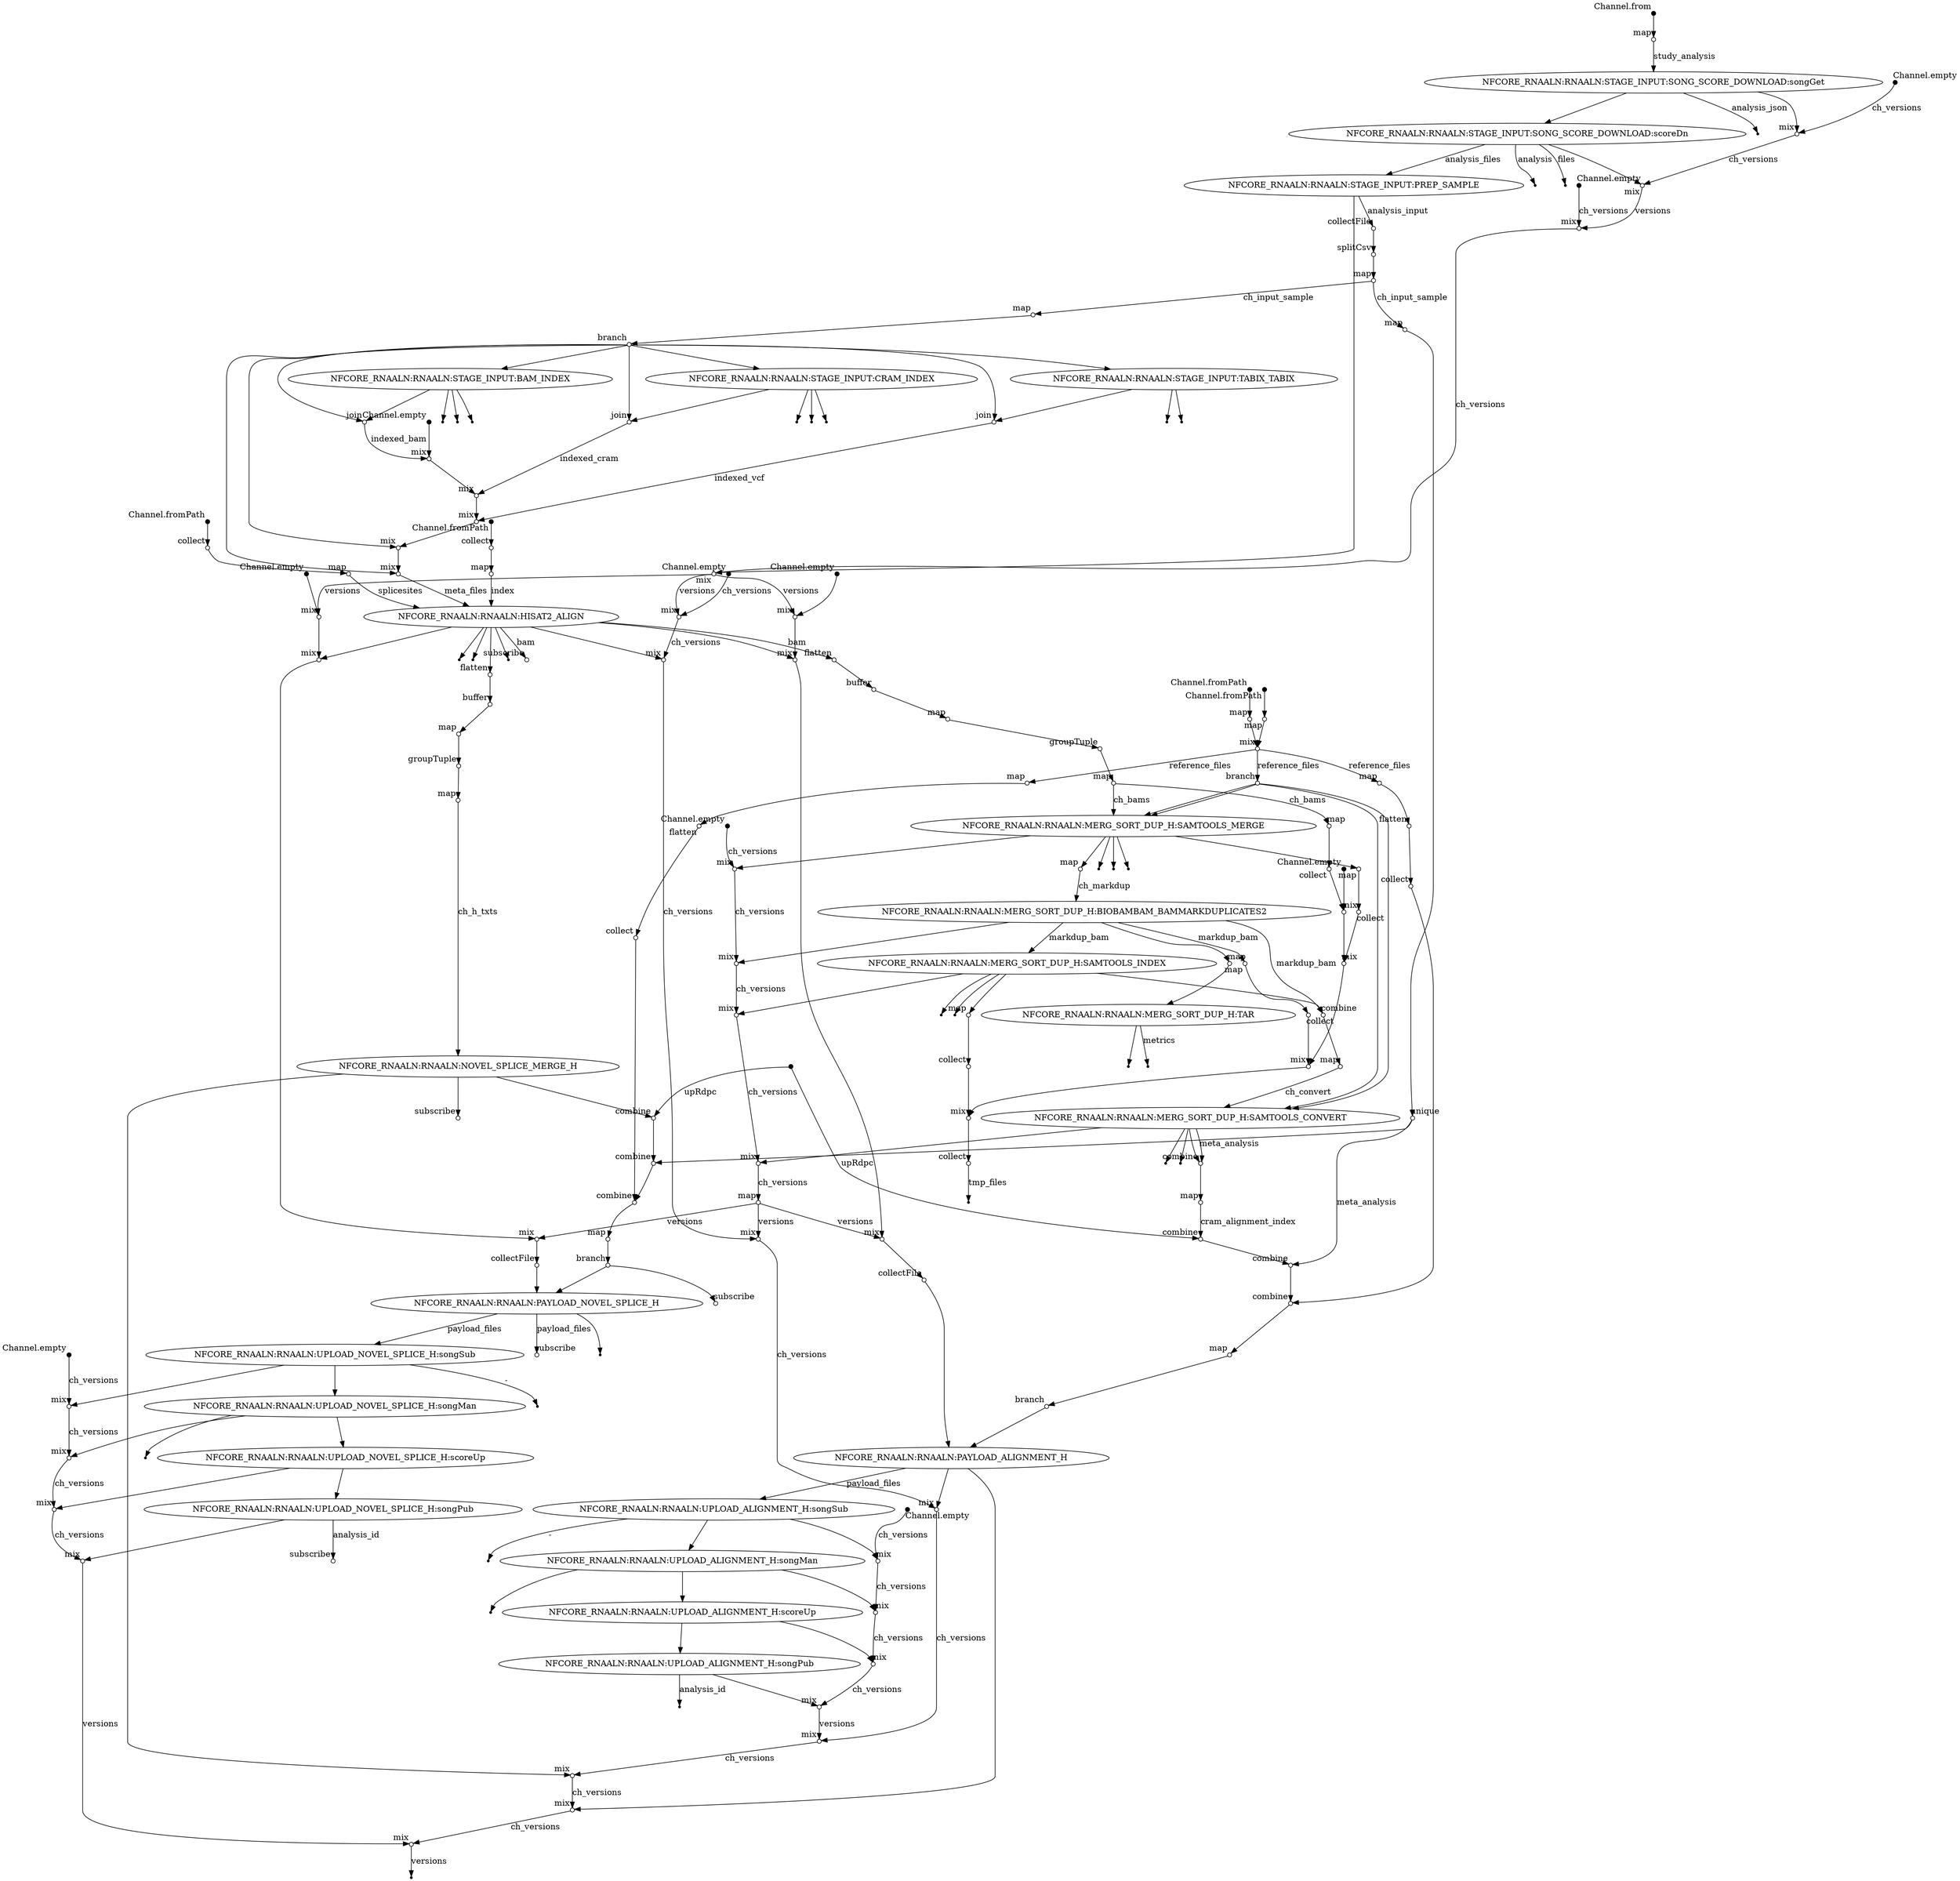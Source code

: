 digraph "flowchart" {
v0 [shape=point,label="",fixedsize=true,width=0.1,xlabel="Channel.empty"];
v42 [shape=circle,label="",fixedsize=true,width=0.1,xlabel="mix"];
v0 -> v42 [label="ch_versions"];

v1 [shape=point,label="",fixedsize=true,width=0.1,xlabel="Channel.empty"];
v12 [shape=circle,label="",fixedsize=true,width=0.1,xlabel="mix"];
v1 -> v12 [label="ch_versions"];

v2 [shape=point,label="",fixedsize=true,width=0.1,xlabel="Channel.from"];
v3 [shape=circle,label="",fixedsize=true,width=0.1,xlabel="map"];
v2 -> v3;

v3 [shape=circle,label="",fixedsize=true,width=0.1,xlabel="map"];
v5 [label="NFCORE_RNAALN:RNAALN:STAGE_INPUT:SONG_SCORE_DOWNLOAD:songGet"];
v3 -> v5 [label="study_analysis"];

v4 [shape=point,label="",fixedsize=true,width=0.1,xlabel="Channel.empty"];
v7 [shape=circle,label="",fixedsize=true,width=0.1,xlabel="mix"];
v4 -> v7 [label="ch_versions"];

v5 [label="NFCORE_RNAALN:RNAALN:STAGE_INPUT:SONG_SCORE_DOWNLOAD:songGet"];
v8 [label="NFCORE_RNAALN:RNAALN:STAGE_INPUT:SONG_SCORE_DOWNLOAD:scoreDn"];
v5 -> v8;

v5 [label="NFCORE_RNAALN:RNAALN:STAGE_INPUT:SONG_SCORE_DOWNLOAD:songGet"];
v6 [shape=point];
v5 -> v6 [label="analysis_json"];

v5 [label="NFCORE_RNAALN:RNAALN:STAGE_INPUT:SONG_SCORE_DOWNLOAD:songGet"];
v7 [shape=circle,label="",fixedsize=true,width=0.1,xlabel="mix"];
v5 -> v7;

v7 [shape=circle,label="",fixedsize=true,width=0.1,xlabel="mix"];
v11 [shape=circle,label="",fixedsize=true,width=0.1,xlabel="mix"];
v7 -> v11 [label="ch_versions"];

v8 [label="NFCORE_RNAALN:RNAALN:STAGE_INPUT:SONG_SCORE_DOWNLOAD:scoreDn"];
v10 [shape=point];
v8 -> v10 [label="analysis"];

v8 [label="NFCORE_RNAALN:RNAALN:STAGE_INPUT:SONG_SCORE_DOWNLOAD:scoreDn"];
v9 [shape=point];
v8 -> v9 [label="files"];

v8 [label="NFCORE_RNAALN:RNAALN:STAGE_INPUT:SONG_SCORE_DOWNLOAD:scoreDn"];
v13 [label="NFCORE_RNAALN:RNAALN:STAGE_INPUT:PREP_SAMPLE"];
v8 -> v13 [label="analysis_files"];

v8 [label="NFCORE_RNAALN:RNAALN:STAGE_INPUT:SONG_SCORE_DOWNLOAD:scoreDn"];
v11 [shape=circle,label="",fixedsize=true,width=0.1,xlabel="mix"];
v8 -> v11;

v11 [shape=circle,label="",fixedsize=true,width=0.1,xlabel="mix"];
v12 [shape=circle,label="",fixedsize=true,width=0.1,xlabel="mix"];
v11 -> v12 [label="versions"];

v12 [shape=circle,label="",fixedsize=true,width=0.1,xlabel="mix"];
v14 [shape=circle,label="",fixedsize=true,width=0.1,xlabel="mix"];
v12 -> v14 [label="ch_versions"];

v13 [label="NFCORE_RNAALN:RNAALN:STAGE_INPUT:PREP_SAMPLE"];
v15 [shape=circle,label="",fixedsize=true,width=0.1,xlabel="collectFile"];
v13 -> v15 [label="analysis_input"];

v13 [label="NFCORE_RNAALN:RNAALN:STAGE_INPUT:PREP_SAMPLE"];
v14 [shape=circle,label="",fixedsize=true,width=0.1,xlabel="mix"];
v13 -> v14;

v14 [shape=circle,label="",fixedsize=true,width=0.1,xlabel="mix"];
v42 [shape=circle,label="",fixedsize=true,width=0.1,xlabel="mix"];
v14 -> v42 [label="versions"];

v15 [shape=circle,label="",fixedsize=true,width=0.1,xlabel="collectFile"];
v16 [shape=circle,label="",fixedsize=true,width=0.1,xlabel="splitCsv"];
v15 -> v16;

v16 [shape=circle,label="",fixedsize=true,width=0.1,xlabel="splitCsv"];
v17 [shape=circle,label="",fixedsize=true,width=0.1,xlabel="map"];
v16 -> v17;

v17 [shape=circle,label="",fixedsize=true,width=0.1,xlabel="map"];
v18 [shape=circle,label="",fixedsize=true,width=0.1,xlabel="map"];
v17 -> v18 [label="ch_input_sample"];

v18 [shape=circle,label="",fixedsize=true,width=0.1,xlabel="map"];
v19 [shape=circle,label="",fixedsize=true,width=0.1,xlabel="branch"];
v18 -> v19;

v19 [shape=circle,label="",fixedsize=true,width=0.1,xlabel="branch"];
v20 [label="NFCORE_RNAALN:RNAALN:STAGE_INPUT:BAM_INDEX"];
v19 -> v20;

v19 [shape=circle,label="",fixedsize=true,width=0.1,xlabel="branch"];
v24 [label="NFCORE_RNAALN:RNAALN:STAGE_INPUT:CRAM_INDEX"];
v19 -> v24;

v19 [shape=circle,label="",fixedsize=true,width=0.1,xlabel="branch"];
v28 [label="NFCORE_RNAALN:RNAALN:STAGE_INPUT:TABIX_TABIX"];
v19 -> v28;

v19 [shape=circle,label="",fixedsize=true,width=0.1,xlabel="branch"];
v38 [shape=circle,label="",fixedsize=true,width=0.1,xlabel="mix"];
v19 -> v38;

v19 [shape=circle,label="",fixedsize=true,width=0.1,xlabel="branch"];
v39 [shape=circle,label="",fixedsize=true,width=0.1,xlabel="mix"];
v19 -> v39;

v20 [label="NFCORE_RNAALN:RNAALN:STAGE_INPUT:BAM_INDEX"];
v31 [shape=circle,label="",fixedsize=true,width=0.1,xlabel="join"];
v20 -> v31;

v20 [label="NFCORE_RNAALN:RNAALN:STAGE_INPUT:BAM_INDEX"];
v23 [shape=point];
v20 -> v23;

v20 [label="NFCORE_RNAALN:RNAALN:STAGE_INPUT:BAM_INDEX"];
v22 [shape=point];
v20 -> v22;

v20 [label="NFCORE_RNAALN:RNAALN:STAGE_INPUT:BAM_INDEX"];
v21 [shape=point];
v20 -> v21;

v24 [label="NFCORE_RNAALN:RNAALN:STAGE_INPUT:CRAM_INDEX"];
v27 [shape=point];
v24 -> v27;

v24 [label="NFCORE_RNAALN:RNAALN:STAGE_INPUT:CRAM_INDEX"];
v26 [shape=point];
v24 -> v26;

v24 [label="NFCORE_RNAALN:RNAALN:STAGE_INPUT:CRAM_INDEX"];
v32 [shape=circle,label="",fixedsize=true,width=0.1,xlabel="join"];
v24 -> v32;

v24 [label="NFCORE_RNAALN:RNAALN:STAGE_INPUT:CRAM_INDEX"];
v25 [shape=point];
v24 -> v25;

v28 [label="NFCORE_RNAALN:RNAALN:STAGE_INPUT:TABIX_TABIX"];
v33 [shape=circle,label="",fixedsize=true,width=0.1,xlabel="join"];
v28 -> v33;

v28 [label="NFCORE_RNAALN:RNAALN:STAGE_INPUT:TABIX_TABIX"];
v30 [shape=point];
v28 -> v30;

v28 [label="NFCORE_RNAALN:RNAALN:STAGE_INPUT:TABIX_TABIX"];
v29 [shape=point];
v28 -> v29;

v19 [shape=circle,label="",fixedsize=true,width=0.1,xlabel="branch"];
v31 [shape=circle,label="",fixedsize=true,width=0.1,xlabel="join"];
v19 -> v31;

v31 [shape=circle,label="",fixedsize=true,width=0.1,xlabel="join"];
v35 [shape=circle,label="",fixedsize=true,width=0.1,xlabel="mix"];
v31 -> v35 [label="indexed_bam"];

v19 [shape=circle,label="",fixedsize=true,width=0.1,xlabel="branch"];
v32 [shape=circle,label="",fixedsize=true,width=0.1,xlabel="join"];
v19 -> v32;

v32 [shape=circle,label="",fixedsize=true,width=0.1,xlabel="join"];
v36 [shape=circle,label="",fixedsize=true,width=0.1,xlabel="mix"];
v32 -> v36 [label="indexed_cram"];

v19 [shape=circle,label="",fixedsize=true,width=0.1,xlabel="branch"];
v33 [shape=circle,label="",fixedsize=true,width=0.1,xlabel="join"];
v19 -> v33;

v33 [shape=circle,label="",fixedsize=true,width=0.1,xlabel="join"];
v37 [shape=circle,label="",fixedsize=true,width=0.1,xlabel="mix"];
v33 -> v37 [label="indexed_vcf"];

v34 [shape=point,label="",fixedsize=true,width=0.1,xlabel="Channel.empty"];
v35 [shape=circle,label="",fixedsize=true,width=0.1,xlabel="mix"];
v34 -> v35;

v35 [shape=circle,label="",fixedsize=true,width=0.1,xlabel="mix"];
v36 [shape=circle,label="",fixedsize=true,width=0.1,xlabel="mix"];
v35 -> v36;

v36 [shape=circle,label="",fixedsize=true,width=0.1,xlabel="mix"];
v37 [shape=circle,label="",fixedsize=true,width=0.1,xlabel="mix"];
v36 -> v37;

v37 [shape=circle,label="",fixedsize=true,width=0.1,xlabel="mix"];
v38 [shape=circle,label="",fixedsize=true,width=0.1,xlabel="mix"];
v37 -> v38;

v38 [shape=circle,label="",fixedsize=true,width=0.1,xlabel="mix"];
v39 [shape=circle,label="",fixedsize=true,width=0.1,xlabel="mix"];
v38 -> v39;

v39 [shape=circle,label="",fixedsize=true,width=0.1,xlabel="mix"];
v54 [label="NFCORE_RNAALN:RNAALN:HISAT2_ALIGN"];
v39 -> v54 [label="meta_files"];

v17 [shape=circle,label="",fixedsize=true,width=0.1,xlabel="map"];
v40 [shape=circle,label="",fixedsize=true,width=0.1,xlabel="map"];
v17 -> v40 [label="ch_input_sample"];

v40 [shape=circle,label="",fixedsize=true,width=0.1,xlabel="map"];
v41 [shape=circle,label="",fixedsize=true,width=0.1,xlabel="unique"];
v40 -> v41;

v41 [shape=circle,label="",fixedsize=true,width=0.1,xlabel="unique"];
v110 [shape=circle,label="",fixedsize=true,width=0.1,xlabel="combine"];
v41 -> v110 [label="meta_analysis"];

v42 [shape=circle,label="",fixedsize=true,width=0.1,xlabel="mix"];
v58 [shape=circle,label="",fixedsize=true,width=0.1,xlabel="mix"];
v42 -> v58 [label="ch_versions"];

v43 [shape=point,label="",fixedsize=true,width=0.1,xlabel="Channel.fromPath"];
v44 [shape=circle,label="",fixedsize=true,width=0.1,xlabel="map"];
v43 -> v44;

v44 [shape=circle,label="",fixedsize=true,width=0.1,xlabel="map"];
v47 [shape=circle,label="",fixedsize=true,width=0.1,xlabel="mix"];
v44 -> v47;

v45 [shape=point,label="",fixedsize=true,width=0.1,xlabel="Channel.fromPath"];
v46 [shape=circle,label="",fixedsize=true,width=0.1,xlabel="map"];
v45 -> v46;

v46 [shape=circle,label="",fixedsize=true,width=0.1,xlabel="map"];
v47 [shape=circle,label="",fixedsize=true,width=0.1,xlabel="mix"];
v46 -> v47;

v47 [shape=circle,label="",fixedsize=true,width=0.1,xlabel="mix"];
v61 [shape=circle,label="",fixedsize=true,width=0.1,xlabel="branch"];
v47 -> v61 [label="reference_files"];

v48 [shape=point,label="",fixedsize=true,width=0.1,xlabel="Channel.fromPath"];
v49 [shape=circle,label="",fixedsize=true,width=0.1,xlabel="collect"];
v48 -> v49;

v49 [shape=circle,label="",fixedsize=true,width=0.1,xlabel="collect"];
v50 [shape=circle,label="",fixedsize=true,width=0.1,xlabel="map"];
v49 -> v50;

v50 [shape=circle,label="",fixedsize=true,width=0.1,xlabel="map"];
v54 [label="NFCORE_RNAALN:RNAALN:HISAT2_ALIGN"];
v50 -> v54 [label="index"];

v51 [shape=point,label="",fixedsize=true,width=0.1,xlabel="Channel.fromPath"];
v52 [shape=circle,label="",fixedsize=true,width=0.1,xlabel="collect"];
v51 -> v52;

v52 [shape=circle,label="",fixedsize=true,width=0.1,xlabel="collect"];
v53 [shape=circle,label="",fixedsize=true,width=0.1,xlabel="map"];
v52 -> v53;

v53 [shape=circle,label="",fixedsize=true,width=0.1,xlabel="map"];
v54 [label="NFCORE_RNAALN:RNAALN:HISAT2_ALIGN"];
v53 -> v54 [label="splicesites"];

v54 [label="NFCORE_RNAALN:RNAALN:HISAT2_ALIGN"];
v59 [shape=circle,label="",fixedsize=true,width=0.1,xlabel="subscribe"];
v54 -> v59 [label="bam"];

v54 [label="NFCORE_RNAALN:RNAALN:HISAT2_ALIGN"];
v57 [shape=point];
v54 -> v57;

v54 [label="NFCORE_RNAALN:RNAALN:HISAT2_ALIGN"];
v56 [shape=point];
v54 -> v56;

v54 [label="NFCORE_RNAALN:RNAALN:HISAT2_ALIGN"];
v55 [shape=point];
v54 -> v55;

v54 [label="NFCORE_RNAALN:RNAALN:HISAT2_ALIGN"];
v137 [shape=circle,label="",fixedsize=true,width=0.1,xlabel="flatten"];
v54 -> v137;

v54 [label="NFCORE_RNAALN:RNAALN:HISAT2_ALIGN"];
v58 [shape=circle,label="",fixedsize=true,width=0.1,xlabel="mix"];
v54 -> v58;

v58 [shape=circle,label="",fixedsize=true,width=0.1,xlabel="mix"];
v107 [shape=circle,label="",fixedsize=true,width=0.1,xlabel="mix"];
v58 -> v107 [label="ch_versions"];

v60 [shape=point,label="",fixedsize=true,width=0.1,xlabel="Channel.empty"];
v71 [shape=circle,label="",fixedsize=true,width=0.1,xlabel="mix"];
v60 -> v71 [label="ch_versions"];

v61 [shape=circle,label="",fixedsize=true,width=0.1,xlabel="branch"];
v67 [label="NFCORE_RNAALN:RNAALN:MERG_SORT_DUP_H:SAMTOOLS_MERGE"];
v61 -> v67;

v61 [shape=circle,label="",fixedsize=true,width=0.1,xlabel="branch"];
v67 [label="NFCORE_RNAALN:RNAALN:MERG_SORT_DUP_H:SAMTOOLS_MERGE"];
v61 -> v67;

v54 [label="NFCORE_RNAALN:RNAALN:HISAT2_ALIGN"];
v62 [shape=circle,label="",fixedsize=true,width=0.1,xlabel="flatten"];
v54 -> v62 [label="bam"];

v62 [shape=circle,label="",fixedsize=true,width=0.1,xlabel="flatten"];
v63 [shape=circle,label="",fixedsize=true,width=0.1,xlabel="buffer"];
v62 -> v63;

v63 [shape=circle,label="",fixedsize=true,width=0.1,xlabel="buffer"];
v64 [shape=circle,label="",fixedsize=true,width=0.1,xlabel="map"];
v63 -> v64;

v64 [shape=circle,label="",fixedsize=true,width=0.1,xlabel="map"];
v65 [shape=circle,label="",fixedsize=true,width=0.1,xlabel="groupTuple"];
v64 -> v65;

v65 [shape=circle,label="",fixedsize=true,width=0.1,xlabel="groupTuple"];
v66 [shape=circle,label="",fixedsize=true,width=0.1,xlabel="map"];
v65 -> v66;

v66 [shape=circle,label="",fixedsize=true,width=0.1,xlabel="map"];
v67 [label="NFCORE_RNAALN:RNAALN:MERG_SORT_DUP_H:SAMTOOLS_MERGE"];
v66 -> v67 [label="ch_bams"];

v67 [label="NFCORE_RNAALN:RNAALN:MERG_SORT_DUP_H:SAMTOOLS_MERGE"];
v72 [shape=circle,label="",fixedsize=true,width=0.1,xlabel="map"];
v67 -> v72;

v67 [label="NFCORE_RNAALN:RNAALN:MERG_SORT_DUP_H:SAMTOOLS_MERGE"];
v70 [shape=point];
v67 -> v70;

v67 [label="NFCORE_RNAALN:RNAALN:MERG_SORT_DUP_H:SAMTOOLS_MERGE"];
v69 [shape=point];
v67 -> v69;

v67 [label="NFCORE_RNAALN:RNAALN:MERG_SORT_DUP_H:SAMTOOLS_MERGE"];
v68 [shape=point];
v67 -> v68;

v67 [label="NFCORE_RNAALN:RNAALN:MERG_SORT_DUP_H:SAMTOOLS_MERGE"];
v71 [shape=circle,label="",fixedsize=true,width=0.1,xlabel="mix"];
v67 -> v71;

v71 [shape=circle,label="",fixedsize=true,width=0.1,xlabel="mix"];
v74 [shape=circle,label="",fixedsize=true,width=0.1,xlabel="mix"];
v71 -> v74 [label="ch_versions"];

v72 [shape=circle,label="",fixedsize=true,width=0.1,xlabel="map"];
v73 [label="NFCORE_RNAALN:RNAALN:MERG_SORT_DUP_H:BIOBAMBAM_BAMMARKDUPLICATES2"];
v72 -> v73 [label="ch_markdup"];

v73 [label="NFCORE_RNAALN:RNAALN:MERG_SORT_DUP_H:BIOBAMBAM_BAMMARKDUPLICATES2"];
v75 [label="NFCORE_RNAALN:RNAALN:MERG_SORT_DUP_H:SAMTOOLS_INDEX"];
v73 -> v75 [label="markdup_bam"];

v73 [label="NFCORE_RNAALN:RNAALN:MERG_SORT_DUP_H:BIOBAMBAM_BAMMARKDUPLICATES2"];
v87 [shape=circle,label="",fixedsize=true,width=0.1,xlabel="map"];
v73 -> v87;

v73 [label="NFCORE_RNAALN:RNAALN:MERG_SORT_DUP_H:BIOBAMBAM_BAMMARKDUPLICATES2"];
v74 [shape=circle,label="",fixedsize=true,width=0.1,xlabel="mix"];
v73 -> v74;

v74 [shape=circle,label="",fixedsize=true,width=0.1,xlabel="mix"];
v78 [shape=circle,label="",fixedsize=true,width=0.1,xlabel="mix"];
v74 -> v78 [label="ch_versions"];

v75 [label="NFCORE_RNAALN:RNAALN:MERG_SORT_DUP_H:SAMTOOLS_INDEX"];
v79 [shape=circle,label="",fixedsize=true,width=0.1,xlabel="combine"];
v75 -> v79;

v75 [label="NFCORE_RNAALN:RNAALN:MERG_SORT_DUP_H:SAMTOOLS_INDEX"];
v77 [shape=point];
v75 -> v77;

v75 [label="NFCORE_RNAALN:RNAALN:MERG_SORT_DUP_H:SAMTOOLS_INDEX"];
v76 [shape=point];
v75 -> v76;

v75 [label="NFCORE_RNAALN:RNAALN:MERG_SORT_DUP_H:SAMTOOLS_INDEX"];
v78 [shape=circle,label="",fixedsize=true,width=0.1,xlabel="mix"];
v75 -> v78;

v78 [shape=circle,label="",fixedsize=true,width=0.1,xlabel="mix"];
v84 [shape=circle,label="",fixedsize=true,width=0.1,xlabel="mix"];
v78 -> v84 [label="ch_versions"];

v73 [label="NFCORE_RNAALN:RNAALN:MERG_SORT_DUP_H:BIOBAMBAM_BAMMARKDUPLICATES2"];
v79 [shape=circle,label="",fixedsize=true,width=0.1,xlabel="combine"];
v73 -> v79 [label="markdup_bam"];

v79 [shape=circle,label="",fixedsize=true,width=0.1,xlabel="combine"];
v80 [shape=circle,label="",fixedsize=true,width=0.1,xlabel="map"];
v79 -> v80;

v80 [shape=circle,label="",fixedsize=true,width=0.1,xlabel="map"];
v81 [label="NFCORE_RNAALN:RNAALN:MERG_SORT_DUP_H:SAMTOOLS_CONVERT"];
v80 -> v81 [label="ch_convert"];

v61 [shape=circle,label="",fixedsize=true,width=0.1,xlabel="branch"];
v81 [label="NFCORE_RNAALN:RNAALN:MERG_SORT_DUP_H:SAMTOOLS_CONVERT"];
v61 -> v81;

v61 [shape=circle,label="",fixedsize=true,width=0.1,xlabel="branch"];
v81 [label="NFCORE_RNAALN:RNAALN:MERG_SORT_DUP_H:SAMTOOLS_CONVERT"];
v61 -> v81;

v81 [label="NFCORE_RNAALN:RNAALN:MERG_SORT_DUP_H:SAMTOOLS_CONVERT"];
v83 [shape=point];
v81 -> v83;

v81 [label="NFCORE_RNAALN:RNAALN:MERG_SORT_DUP_H:SAMTOOLS_CONVERT"];
v85 [shape=circle,label="",fixedsize=true,width=0.1,xlabel="combine"];
v81 -> v85;

v81 [label="NFCORE_RNAALN:RNAALN:MERG_SORT_DUP_H:SAMTOOLS_CONVERT"];
v82 [shape=point];
v81 -> v82;

v81 [label="NFCORE_RNAALN:RNAALN:MERG_SORT_DUP_H:SAMTOOLS_CONVERT"];
v85 [shape=circle,label="",fixedsize=true,width=0.1,xlabel="combine"];
v81 -> v85;

v81 [label="NFCORE_RNAALN:RNAALN:MERG_SORT_DUP_H:SAMTOOLS_CONVERT"];
v84 [shape=circle,label="",fixedsize=true,width=0.1,xlabel="mix"];
v81 -> v84;

v84 [shape=circle,label="",fixedsize=true,width=0.1,xlabel="mix"];
v106 [shape=circle,label="",fixedsize=true,width=0.1,xlabel="map"];
v84 -> v106 [label="ch_versions"];

v85 [shape=circle,label="",fixedsize=true,width=0.1,xlabel="combine"];
v86 [shape=circle,label="",fixedsize=true,width=0.1,xlabel="map"];
v85 -> v86;

v86 [shape=circle,label="",fixedsize=true,width=0.1,xlabel="map"];
v109 [shape=circle,label="",fixedsize=true,width=0.1,xlabel="combine"];
v86 -> v109 [label="cram_alignment_index"];

v87 [shape=circle,label="",fixedsize=true,width=0.1,xlabel="map"];
v88 [label="NFCORE_RNAALN:RNAALN:MERG_SORT_DUP_H:TAR"];
v87 -> v88;

v88 [label="NFCORE_RNAALN:RNAALN:MERG_SORT_DUP_H:TAR"];
v90 [shape=point];
v88 -> v90 [label="metrics"];

v88 [label="NFCORE_RNAALN:RNAALN:MERG_SORT_DUP_H:TAR"];
v89 [shape=point];
v88 -> v89;

v91 [shape=point,label="",fixedsize=true,width=0.1,xlabel="Channel.empty"];
v94 [shape=circle,label="",fixedsize=true,width=0.1,xlabel="mix"];
v91 -> v94;

v66 [shape=circle,label="",fixedsize=true,width=0.1,xlabel="map"];
v92 [shape=circle,label="",fixedsize=true,width=0.1,xlabel="map"];
v66 -> v92 [label="ch_bams"];

v92 [shape=circle,label="",fixedsize=true,width=0.1,xlabel="map"];
v93 [shape=circle,label="",fixedsize=true,width=0.1,xlabel="collect"];
v92 -> v93;

v93 [shape=circle,label="",fixedsize=true,width=0.1,xlabel="collect"];
v94 [shape=circle,label="",fixedsize=true,width=0.1,xlabel="mix"];
v93 -> v94;

v94 [shape=circle,label="",fixedsize=true,width=0.1,xlabel="mix"];
v97 [shape=circle,label="",fixedsize=true,width=0.1,xlabel="mix"];
v94 -> v97;

v67 [label="NFCORE_RNAALN:RNAALN:MERG_SORT_DUP_H:SAMTOOLS_MERGE"];
v95 [shape=circle,label="",fixedsize=true,width=0.1,xlabel="map"];
v67 -> v95;

v95 [shape=circle,label="",fixedsize=true,width=0.1,xlabel="map"];
v96 [shape=circle,label="",fixedsize=true,width=0.1,xlabel="collect"];
v95 -> v96;

v96 [shape=circle,label="",fixedsize=true,width=0.1,xlabel="collect"];
v97 [shape=circle,label="",fixedsize=true,width=0.1,xlabel="mix"];
v96 -> v97;

v97 [shape=circle,label="",fixedsize=true,width=0.1,xlabel="mix"];
v100 [shape=circle,label="",fixedsize=true,width=0.1,xlabel="mix"];
v97 -> v100;

v73 [label="NFCORE_RNAALN:RNAALN:MERG_SORT_DUP_H:BIOBAMBAM_BAMMARKDUPLICATES2"];
v98 [shape=circle,label="",fixedsize=true,width=0.1,xlabel="map"];
v73 -> v98 [label="markdup_bam"];

v98 [shape=circle,label="",fixedsize=true,width=0.1,xlabel="map"];
v99 [shape=circle,label="",fixedsize=true,width=0.1,xlabel="collect"];
v98 -> v99;

v99 [shape=circle,label="",fixedsize=true,width=0.1,xlabel="collect"];
v100 [shape=circle,label="",fixedsize=true,width=0.1,xlabel="mix"];
v99 -> v100;

v100 [shape=circle,label="",fixedsize=true,width=0.1,xlabel="mix"];
v103 [shape=circle,label="",fixedsize=true,width=0.1,xlabel="mix"];
v100 -> v103;

v75 [label="NFCORE_RNAALN:RNAALN:MERG_SORT_DUP_H:SAMTOOLS_INDEX"];
v101 [shape=circle,label="",fixedsize=true,width=0.1,xlabel="map"];
v75 -> v101;

v101 [shape=circle,label="",fixedsize=true,width=0.1,xlabel="map"];
v102 [shape=circle,label="",fixedsize=true,width=0.1,xlabel="collect"];
v101 -> v102;

v102 [shape=circle,label="",fixedsize=true,width=0.1,xlabel="collect"];
v103 [shape=circle,label="",fixedsize=true,width=0.1,xlabel="mix"];
v102 -> v103;

v103 [shape=circle,label="",fixedsize=true,width=0.1,xlabel="mix"];
v104 [shape=circle,label="",fixedsize=true,width=0.1,xlabel="collect"];
v103 -> v104;

v104 [shape=circle,label="",fixedsize=true,width=0.1,xlabel="collect"];
v105 [shape=point];
v104 -> v105 [label="tmp_files"];

v106 [shape=circle,label="",fixedsize=true,width=0.1,xlabel="map"];
v107 [shape=circle,label="",fixedsize=true,width=0.1,xlabel="mix"];
v106 -> v107 [label="versions"];

v107 [shape=circle,label="",fixedsize=true,width=0.1,xlabel="mix"];
v123 [shape=circle,label="",fixedsize=true,width=0.1,xlabel="mix"];
v107 -> v123 [label="ch_versions"];

v108 [shape=point,label="",fixedsize=true,width=0.1];
v109 [shape=circle,label="",fixedsize=true,width=0.1,xlabel="combine"];
v108 -> v109 [label="upRdpc"];

v109 [shape=circle,label="",fixedsize=true,width=0.1,xlabel="combine"];
v110 [shape=circle,label="",fixedsize=true,width=0.1,xlabel="combine"];
v109 -> v110;

v110 [shape=circle,label="",fixedsize=true,width=0.1,xlabel="combine"];
v114 [shape=circle,label="",fixedsize=true,width=0.1,xlabel="combine"];
v110 -> v114;

v47 [shape=circle,label="",fixedsize=true,width=0.1,xlabel="mix"];
v111 [shape=circle,label="",fixedsize=true,width=0.1,xlabel="map"];
v47 -> v111 [label="reference_files"];

v111 [shape=circle,label="",fixedsize=true,width=0.1,xlabel="map"];
v112 [shape=circle,label="",fixedsize=true,width=0.1,xlabel="flatten"];
v111 -> v112;

v112 [shape=circle,label="",fixedsize=true,width=0.1,xlabel="flatten"];
v113 [shape=circle,label="",fixedsize=true,width=0.1,xlabel="collect"];
v112 -> v113;

v113 [shape=circle,label="",fixedsize=true,width=0.1,xlabel="collect"];
v114 [shape=circle,label="",fixedsize=true,width=0.1,xlabel="combine"];
v113 -> v114;

v114 [shape=circle,label="",fixedsize=true,width=0.1,xlabel="combine"];
v115 [shape=circle,label="",fixedsize=true,width=0.1,xlabel="map"];
v114 -> v115;

v115 [shape=circle,label="",fixedsize=true,width=0.1,xlabel="map"];
v116 [shape=circle,label="",fixedsize=true,width=0.1,xlabel="branch"];
v115 -> v116;

v116 [shape=circle,label="",fixedsize=true,width=0.1,xlabel="branch"];
v122 [label="NFCORE_RNAALN:RNAALN:PAYLOAD_ALIGNMENT_H"];
v116 -> v122;

v117 [shape=point,label="",fixedsize=true,width=0.1,xlabel="Channel.empty"];
v118 [shape=circle,label="",fixedsize=true,width=0.1,xlabel="mix"];
v117 -> v118;

v14 [shape=circle,label="",fixedsize=true,width=0.1,xlabel="mix"];
v118 [shape=circle,label="",fixedsize=true,width=0.1,xlabel="mix"];
v14 -> v118 [label="versions"];

v118 [shape=circle,label="",fixedsize=true,width=0.1,xlabel="mix"];
v119 [shape=circle,label="",fixedsize=true,width=0.1,xlabel="mix"];
v118 -> v119;

v54 [label="NFCORE_RNAALN:RNAALN:HISAT2_ALIGN"];
v119 [shape=circle,label="",fixedsize=true,width=0.1,xlabel="mix"];
v54 -> v119;

v119 [shape=circle,label="",fixedsize=true,width=0.1,xlabel="mix"];
v120 [shape=circle,label="",fixedsize=true,width=0.1,xlabel="mix"];
v119 -> v120;

v106 [shape=circle,label="",fixedsize=true,width=0.1,xlabel="map"];
v120 [shape=circle,label="",fixedsize=true,width=0.1,xlabel="mix"];
v106 -> v120 [label="versions"];

v120 [shape=circle,label="",fixedsize=true,width=0.1,xlabel="mix"];
v121 [shape=circle,label="",fixedsize=true,width=0.1,xlabel="collectFile"];
v120 -> v121;

v121 [shape=circle,label="",fixedsize=true,width=0.1,xlabel="collectFile"];
v122 [label="NFCORE_RNAALN:RNAALN:PAYLOAD_ALIGNMENT_H"];
v121 -> v122;

v122 [label="NFCORE_RNAALN:RNAALN:PAYLOAD_ALIGNMENT_H"];
v125 [label="NFCORE_RNAALN:RNAALN:UPLOAD_ALIGNMENT_H:songSub"];
v122 -> v125 [label="payload_files"];

v122 [label="NFCORE_RNAALN:RNAALN:PAYLOAD_ALIGNMENT_H"];
v123 [shape=circle,label="",fixedsize=true,width=0.1,xlabel="mix"];
v122 -> v123;

v123 [shape=circle,label="",fixedsize=true,width=0.1,xlabel="mix"];
v136 [shape=circle,label="",fixedsize=true,width=0.1,xlabel="mix"];
v123 -> v136 [label="ch_versions"];

v124 [shape=point,label="",fixedsize=true,width=0.1,xlabel="Channel.empty"];
v127 [shape=circle,label="",fixedsize=true,width=0.1,xlabel="mix"];
v124 -> v127 [label="ch_versions"];

v125 [label="NFCORE_RNAALN:RNAALN:UPLOAD_ALIGNMENT_H:songSub"];
v126 [shape=point];
v125 -> v126 [label="-"];

v125 [label="NFCORE_RNAALN:RNAALN:UPLOAD_ALIGNMENT_H:songSub"];
v128 [label="NFCORE_RNAALN:RNAALN:UPLOAD_ALIGNMENT_H:songMan"];
v125 -> v128;

v125 [label="NFCORE_RNAALN:RNAALN:UPLOAD_ALIGNMENT_H:songSub"];
v127 [shape=circle,label="",fixedsize=true,width=0.1,xlabel="mix"];
v125 -> v127;

v127 [shape=circle,label="",fixedsize=true,width=0.1,xlabel="mix"];
v130 [shape=circle,label="",fixedsize=true,width=0.1,xlabel="mix"];
v127 -> v130 [label="ch_versions"];

v128 [label="NFCORE_RNAALN:RNAALN:UPLOAD_ALIGNMENT_H:songMan"];
v129 [shape=point];
v128 -> v129;

v128 [label="NFCORE_RNAALN:RNAALN:UPLOAD_ALIGNMENT_H:songMan"];
v130 [shape=circle,label="",fixedsize=true,width=0.1,xlabel="mix"];
v128 -> v130;

v128 [label="NFCORE_RNAALN:RNAALN:UPLOAD_ALIGNMENT_H:songMan"];
v131 [label="NFCORE_RNAALN:RNAALN:UPLOAD_ALIGNMENT_H:scoreUp"];
v128 -> v131;

v130 [shape=circle,label="",fixedsize=true,width=0.1,xlabel="mix"];
v132 [shape=circle,label="",fixedsize=true,width=0.1,xlabel="mix"];
v130 -> v132 [label="ch_versions"];

v131 [label="NFCORE_RNAALN:RNAALN:UPLOAD_ALIGNMENT_H:scoreUp"];
v133 [label="NFCORE_RNAALN:RNAALN:UPLOAD_ALIGNMENT_H:songPub"];
v131 -> v133;

v131 [label="NFCORE_RNAALN:RNAALN:UPLOAD_ALIGNMENT_H:scoreUp"];
v132 [shape=circle,label="",fixedsize=true,width=0.1,xlabel="mix"];
v131 -> v132;

v132 [shape=circle,label="",fixedsize=true,width=0.1,xlabel="mix"];
v135 [shape=circle,label="",fixedsize=true,width=0.1,xlabel="mix"];
v132 -> v135 [label="ch_versions"];

v133 [label="NFCORE_RNAALN:RNAALN:UPLOAD_ALIGNMENT_H:songPub"];
v134 [shape=point];
v133 -> v134 [label="analysis_id"];

v133 [label="NFCORE_RNAALN:RNAALN:UPLOAD_ALIGNMENT_H:songPub"];
v135 [shape=circle,label="",fixedsize=true,width=0.1,xlabel="mix"];
v133 -> v135;

v135 [shape=circle,label="",fixedsize=true,width=0.1,xlabel="mix"];
v136 [shape=circle,label="",fixedsize=true,width=0.1,xlabel="mix"];
v135 -> v136 [label="versions"];

v136 [shape=circle,label="",fixedsize=true,width=0.1,xlabel="mix"];
v143 [shape=circle,label="",fixedsize=true,width=0.1,xlabel="mix"];
v136 -> v143 [label="ch_versions"];

v137 [shape=circle,label="",fixedsize=true,width=0.1,xlabel="flatten"];
v138 [shape=circle,label="",fixedsize=true,width=0.1,xlabel="buffer"];
v137 -> v138;

v138 [shape=circle,label="",fixedsize=true,width=0.1,xlabel="buffer"];
v139 [shape=circle,label="",fixedsize=true,width=0.1,xlabel="map"];
v138 -> v139;

v139 [shape=circle,label="",fixedsize=true,width=0.1,xlabel="map"];
v140 [shape=circle,label="",fixedsize=true,width=0.1,xlabel="groupTuple"];
v139 -> v140;

v140 [shape=circle,label="",fixedsize=true,width=0.1,xlabel="groupTuple"];
v141 [shape=circle,label="",fixedsize=true,width=0.1,xlabel="map"];
v140 -> v141;

v141 [shape=circle,label="",fixedsize=true,width=0.1,xlabel="map"];
v142 [label="NFCORE_RNAALN:RNAALN:NOVEL_SPLICE_MERGE_H"];
v141 -> v142 [label="ch_h_txts"];

v142 [label="NFCORE_RNAALN:RNAALN:NOVEL_SPLICE_MERGE_H"];
v144 [shape=circle,label="",fixedsize=true,width=0.1,xlabel="subscribe"];
v142 -> v144;

v142 [label="NFCORE_RNAALN:RNAALN:NOVEL_SPLICE_MERGE_H"];
v143 [shape=circle,label="",fixedsize=true,width=0.1,xlabel="mix"];
v142 -> v143;

v143 [shape=circle,label="",fixedsize=true,width=0.1,xlabel="mix"];
v161 [shape=circle,label="",fixedsize=true,width=0.1,xlabel="mix"];
v143 -> v161 [label="ch_versions"];

v142 [label="NFCORE_RNAALN:RNAALN:NOVEL_SPLICE_MERGE_H"];
v145 [shape=circle,label="",fixedsize=true,width=0.1,xlabel="combine"];
v142 -> v145;

v108 [shape=point,label="",fixedsize=true,width=0.1];
v145 [shape=circle,label="",fixedsize=true,width=0.1,xlabel="combine"];
v108 -> v145 [label="upRdpc"];

v145 [shape=circle,label="",fixedsize=true,width=0.1,xlabel="combine"];
v146 [shape=circle,label="",fixedsize=true,width=0.1,xlabel="combine"];
v145 -> v146;

v41 [shape=circle,label="",fixedsize=true,width=0.1,xlabel="unique"];
v146 [shape=circle,label="",fixedsize=true,width=0.1,xlabel="combine"];
v41 -> v146 [label="meta_analysis"];

v146 [shape=circle,label="",fixedsize=true,width=0.1,xlabel="combine"];
v150 [shape=circle,label="",fixedsize=true,width=0.1,xlabel="combine"];
v146 -> v150;

v47 [shape=circle,label="",fixedsize=true,width=0.1,xlabel="mix"];
v147 [shape=circle,label="",fixedsize=true,width=0.1,xlabel="map"];
v47 -> v147 [label="reference_files"];

v147 [shape=circle,label="",fixedsize=true,width=0.1,xlabel="map"];
v148 [shape=circle,label="",fixedsize=true,width=0.1,xlabel="flatten"];
v147 -> v148;

v148 [shape=circle,label="",fixedsize=true,width=0.1,xlabel="flatten"];
v149 [shape=circle,label="",fixedsize=true,width=0.1,xlabel="collect"];
v148 -> v149;

v149 [shape=circle,label="",fixedsize=true,width=0.1,xlabel="collect"];
v150 [shape=circle,label="",fixedsize=true,width=0.1,xlabel="combine"];
v149 -> v150;

v150 [shape=circle,label="",fixedsize=true,width=0.1,xlabel="combine"];
v151 [shape=circle,label="",fixedsize=true,width=0.1,xlabel="map"];
v150 -> v151;

v151 [shape=circle,label="",fixedsize=true,width=0.1,xlabel="map"];
v152 [shape=circle,label="",fixedsize=true,width=0.1,xlabel="branch"];
v151 -> v152;

v152 [shape=circle,label="",fixedsize=true,width=0.1,xlabel="branch"];
v153 [shape=circle,label="",fixedsize=true,width=0.1,xlabel="subscribe"];
v152 -> v153;

v154 [shape=point,label="",fixedsize=true,width=0.1,xlabel="Channel.empty"];
v155 [shape=circle,label="",fixedsize=true,width=0.1,xlabel="mix"];
v154 -> v155;

v14 [shape=circle,label="",fixedsize=true,width=0.1,xlabel="mix"];
v155 [shape=circle,label="",fixedsize=true,width=0.1,xlabel="mix"];
v14 -> v155 [label="versions"];

v155 [shape=circle,label="",fixedsize=true,width=0.1,xlabel="mix"];
v156 [shape=circle,label="",fixedsize=true,width=0.1,xlabel="mix"];
v155 -> v156;

v54 [label="NFCORE_RNAALN:RNAALN:HISAT2_ALIGN"];
v156 [shape=circle,label="",fixedsize=true,width=0.1,xlabel="mix"];
v54 -> v156;

v156 [shape=circle,label="",fixedsize=true,width=0.1,xlabel="mix"];
v157 [shape=circle,label="",fixedsize=true,width=0.1,xlabel="mix"];
v156 -> v157;

v106 [shape=circle,label="",fixedsize=true,width=0.1,xlabel="map"];
v157 [shape=circle,label="",fixedsize=true,width=0.1,xlabel="mix"];
v106 -> v157 [label="versions"];

v157 [shape=circle,label="",fixedsize=true,width=0.1,xlabel="mix"];
v158 [shape=circle,label="",fixedsize=true,width=0.1,xlabel="collectFile"];
v157 -> v158;

v158 [shape=circle,label="",fixedsize=true,width=0.1,xlabel="collectFile"];
v159 [label="NFCORE_RNAALN:RNAALN:PAYLOAD_NOVEL_SPLICE_H"];
v158 -> v159;

v152 [shape=circle,label="",fixedsize=true,width=0.1,xlabel="branch"];
v159 [label="NFCORE_RNAALN:RNAALN:PAYLOAD_NOVEL_SPLICE_H"];
v152 -> v159;

v159 [label="NFCORE_RNAALN:RNAALN:PAYLOAD_NOVEL_SPLICE_H"];
v162 [shape=circle,label="",fixedsize=true,width=0.1,xlabel="subscribe"];
v159 -> v162 [label="payload_files"];

v159 [label="NFCORE_RNAALN:RNAALN:PAYLOAD_NOVEL_SPLICE_H"];
v160 [shape=point];
v159 -> v160;

v122 [label="NFCORE_RNAALN:RNAALN:PAYLOAD_ALIGNMENT_H"];
v161 [shape=circle,label="",fixedsize=true,width=0.1,xlabel="mix"];
v122 -> v161;

v161 [shape=circle,label="",fixedsize=true,width=0.1,xlabel="mix"];
v174 [shape=circle,label="",fixedsize=true,width=0.1,xlabel="mix"];
v161 -> v174 [label="ch_versions"];

v163 [shape=point,label="",fixedsize=true,width=0.1,xlabel="Channel.empty"];
v166 [shape=circle,label="",fixedsize=true,width=0.1,xlabel="mix"];
v163 -> v166 [label="ch_versions"];

v159 [label="NFCORE_RNAALN:RNAALN:PAYLOAD_NOVEL_SPLICE_H"];
v164 [label="NFCORE_RNAALN:RNAALN:UPLOAD_NOVEL_SPLICE_H:songSub"];
v159 -> v164 [label="payload_files"];

v164 [label="NFCORE_RNAALN:RNAALN:UPLOAD_NOVEL_SPLICE_H:songSub"];
v165 [shape=point];
v164 -> v165 [label="-"];

v164 [label="NFCORE_RNAALN:RNAALN:UPLOAD_NOVEL_SPLICE_H:songSub"];
v167 [label="NFCORE_RNAALN:RNAALN:UPLOAD_NOVEL_SPLICE_H:songMan"];
v164 -> v167;

v164 [label="NFCORE_RNAALN:RNAALN:UPLOAD_NOVEL_SPLICE_H:songSub"];
v166 [shape=circle,label="",fixedsize=true,width=0.1,xlabel="mix"];
v164 -> v166;

v166 [shape=circle,label="",fixedsize=true,width=0.1,xlabel="mix"];
v169 [shape=circle,label="",fixedsize=true,width=0.1,xlabel="mix"];
v166 -> v169 [label="ch_versions"];

v167 [label="NFCORE_RNAALN:RNAALN:UPLOAD_NOVEL_SPLICE_H:songMan"];
v168 [shape=point];
v167 -> v168;

v167 [label="NFCORE_RNAALN:RNAALN:UPLOAD_NOVEL_SPLICE_H:songMan"];
v169 [shape=circle,label="",fixedsize=true,width=0.1,xlabel="mix"];
v167 -> v169;

v167 [label="NFCORE_RNAALN:RNAALN:UPLOAD_NOVEL_SPLICE_H:songMan"];
v170 [label="NFCORE_RNAALN:RNAALN:UPLOAD_NOVEL_SPLICE_H:scoreUp"];
v167 -> v170;

v169 [shape=circle,label="",fixedsize=true,width=0.1,xlabel="mix"];
v171 [shape=circle,label="",fixedsize=true,width=0.1,xlabel="mix"];
v169 -> v171 [label="ch_versions"];

v170 [label="NFCORE_RNAALN:RNAALN:UPLOAD_NOVEL_SPLICE_H:scoreUp"];
v172 [label="NFCORE_RNAALN:RNAALN:UPLOAD_NOVEL_SPLICE_H:songPub"];
v170 -> v172;

v170 [label="NFCORE_RNAALN:RNAALN:UPLOAD_NOVEL_SPLICE_H:scoreUp"];
v171 [shape=circle,label="",fixedsize=true,width=0.1,xlabel="mix"];
v170 -> v171;

v171 [shape=circle,label="",fixedsize=true,width=0.1,xlabel="mix"];
v173 [shape=circle,label="",fixedsize=true,width=0.1,xlabel="mix"];
v171 -> v173 [label="ch_versions"];

v172 [label="NFCORE_RNAALN:RNAALN:UPLOAD_NOVEL_SPLICE_H:songPub"];
v176 [shape=circle,label="",fixedsize=true,width=0.1,xlabel="subscribe"];
v172 -> v176 [label="analysis_id"];

v172 [label="NFCORE_RNAALN:RNAALN:UPLOAD_NOVEL_SPLICE_H:songPub"];
v173 [shape=circle,label="",fixedsize=true,width=0.1,xlabel="mix"];
v172 -> v173;

v173 [shape=circle,label="",fixedsize=true,width=0.1,xlabel="mix"];
v174 [shape=circle,label="",fixedsize=true,width=0.1,xlabel="mix"];
v173 -> v174 [label="versions"];

v174 [shape=circle,label="",fixedsize=true,width=0.1,xlabel="mix"];
v175 [shape=point];
v174 -> v175 [label="versions"];

}
